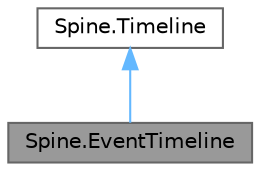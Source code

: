 digraph "Spine.EventTimeline"
{
 // LATEX_PDF_SIZE
  bgcolor="transparent";
  edge [fontname=Helvetica,fontsize=10,labelfontname=Helvetica,labelfontsize=10];
  node [fontname=Helvetica,fontsize=10,shape=box,height=0.2,width=0.4];
  Node1 [id="Node000001",label="Spine.EventTimeline",height=0.2,width=0.4,color="gray40", fillcolor="grey60", style="filled", fontcolor="black",tooltip="Fires an Event when specific animation times are reached."];
  Node2 -> Node1 [id="edge2_Node000001_Node000002",dir="back",color="steelblue1",style="solid",tooltip=" "];
  Node2 [id="Node000002",label="Spine.Timeline",height=0.2,width=0.4,color="gray40", fillcolor="white", style="filled",URL="$class_spine_1_1_timeline.html",tooltip="The base class for all timelines."];
}
